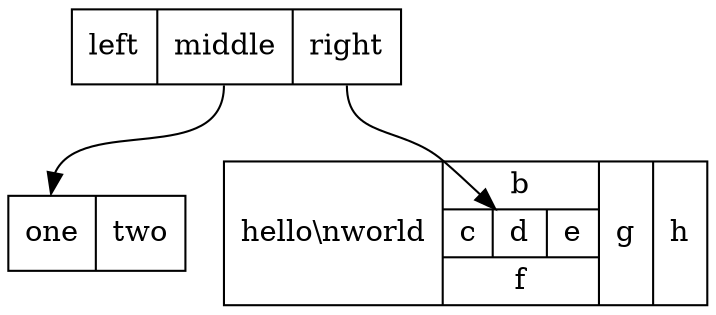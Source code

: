 digraph structs {
	node [shape=record]
	struct1 [label="<f0> left|<f1> middle|<f2> right"]
	struct2 [label="<f0> one|<f1> two"]
	struct3 [label="hello\\nworld |{ b |{c|<here> d|e}| f}| g | h"]
	struct1:f1 -> struct2:f0
	struct1:f2 -> struct3:here
}
